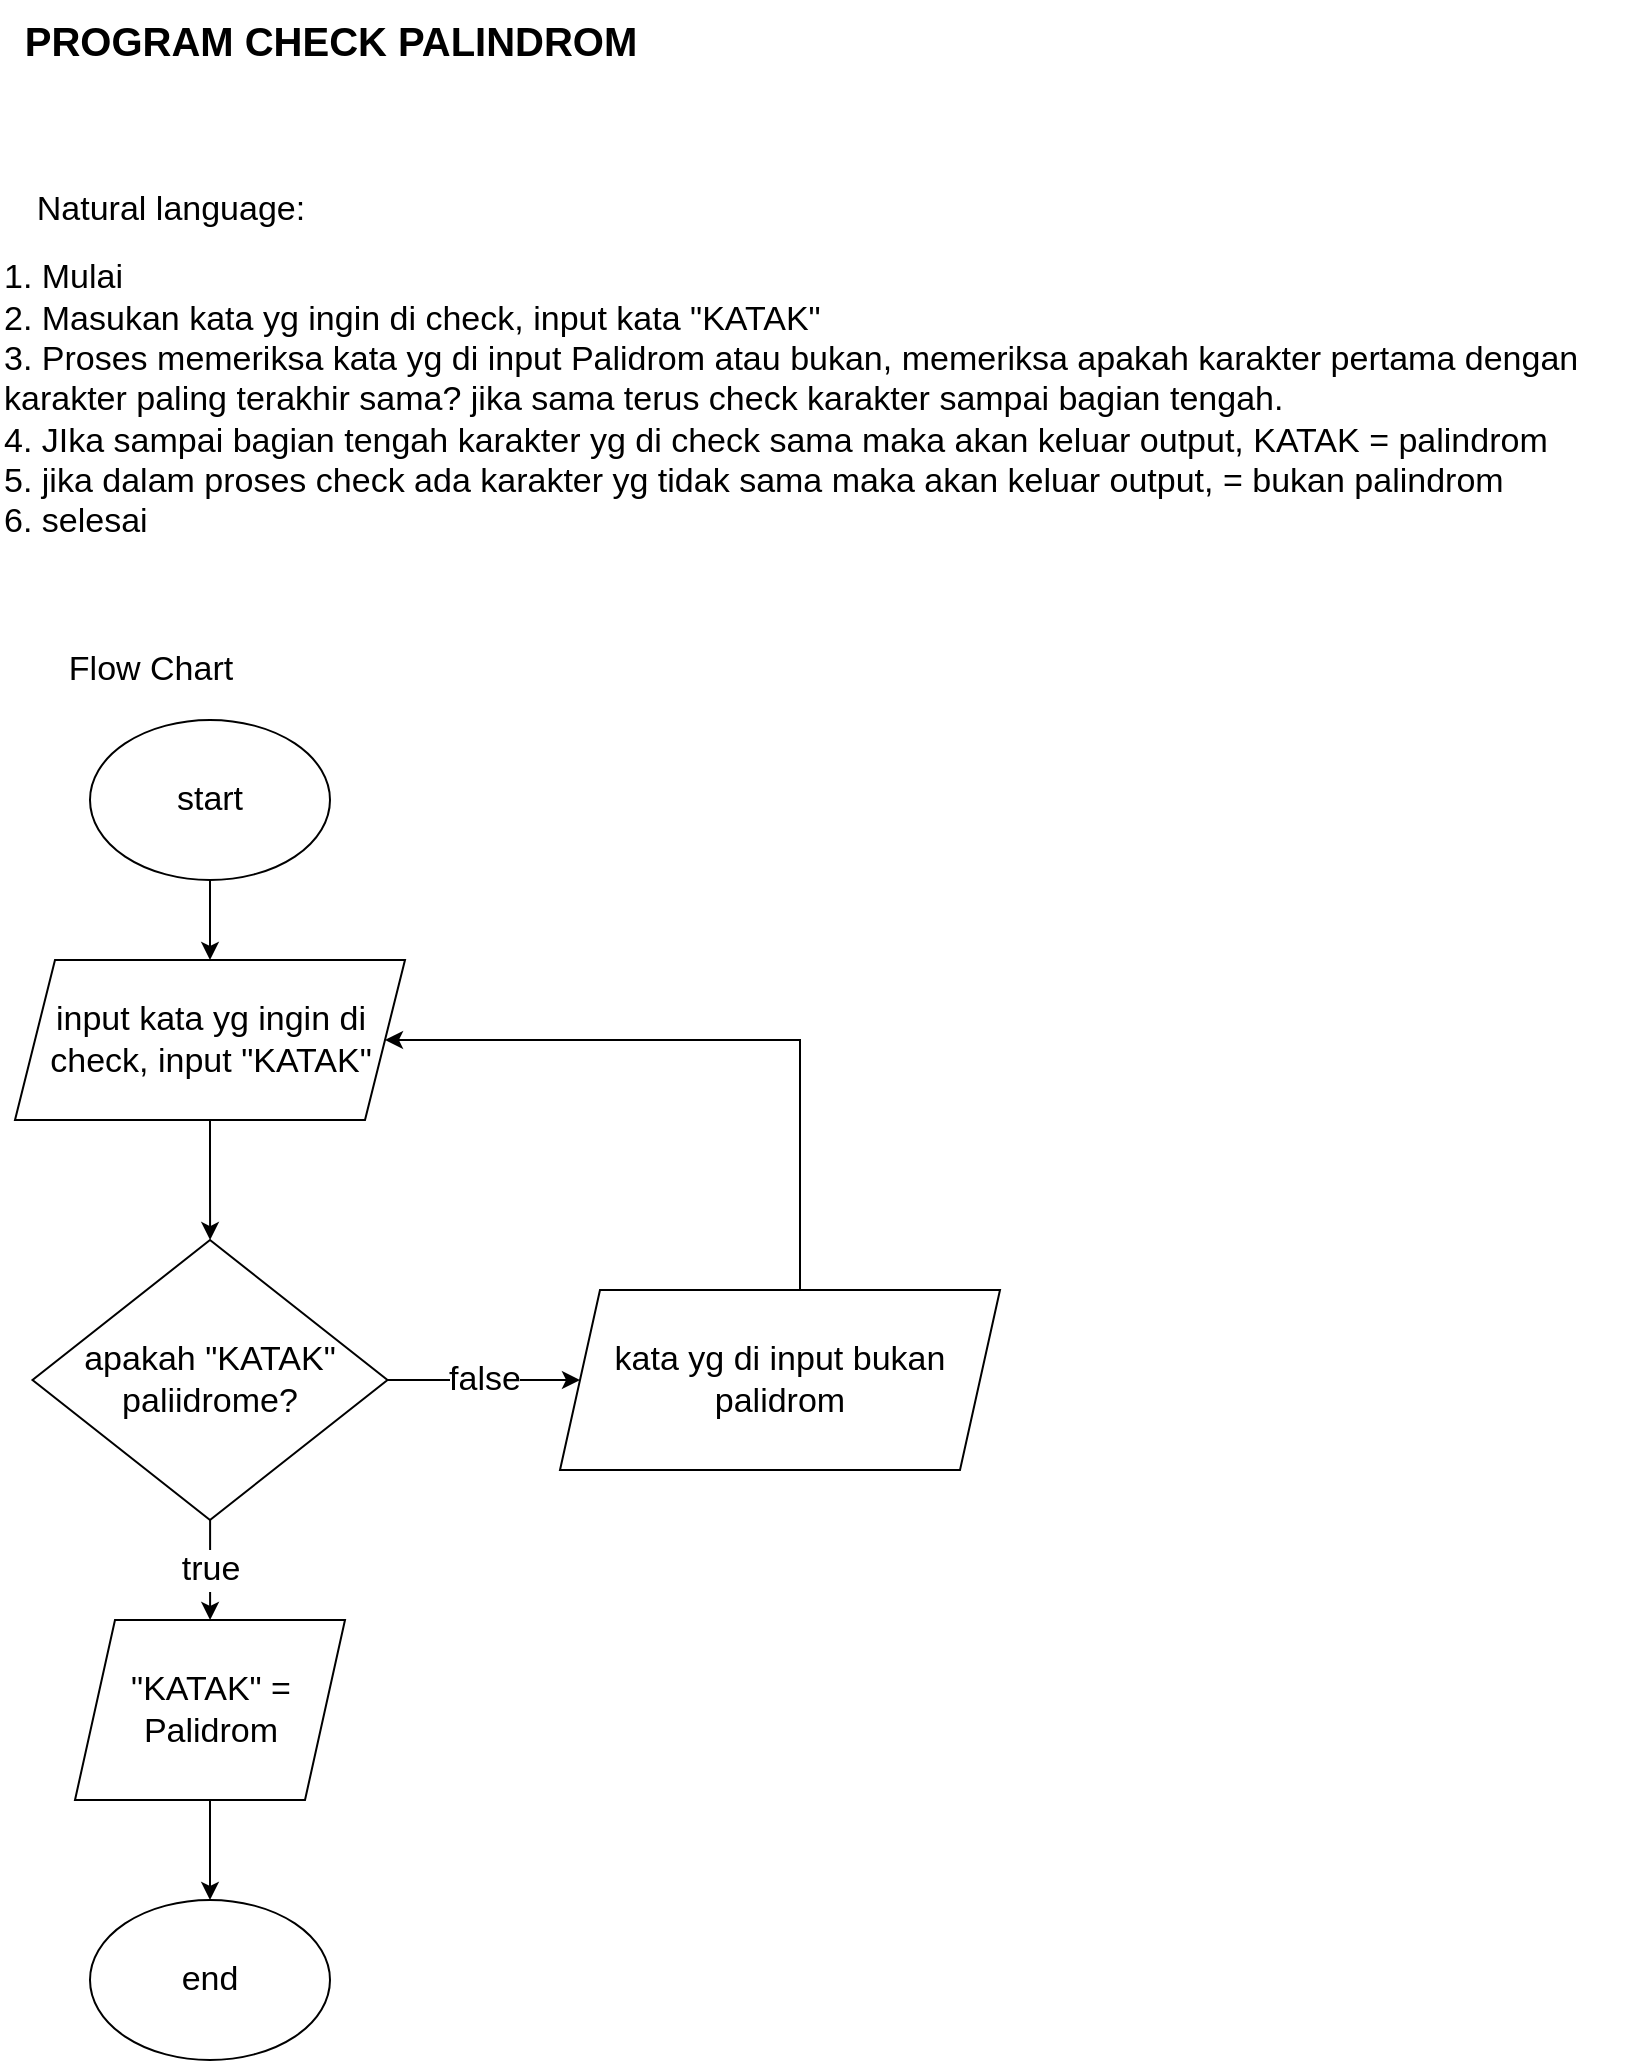 <mxfile version="20.8.20" type="device" pages="2"><diagram name="Palidrome" id="2SX-YfYREHLjzbfhs8k4"><mxGraphModel dx="185" dy="544" grid="1" gridSize="10" guides="1" tooltips="1" connect="1" arrows="1" fold="1" page="1" pageScale="1" pageWidth="850" pageHeight="1100" math="0" shadow="0"><root><mxCell id="0"/><mxCell id="1" parent="0"/><mxCell id="jY681BaCWC3RSToBwHms-1" value="&lt;b&gt;&lt;font style=&quot;font-size: 20px;&quot;&gt;PROGRAM CHECK PALINDROM&lt;/font&gt;&lt;/b&gt;" style="text;html=1;align=center;verticalAlign=middle;resizable=0;points=[];autosize=1;strokeColor=none;fillColor=none;" vertex="1" parent="1"><mxGeometry x="870" width="330" height="40" as="geometry"/></mxCell><mxCell id="jY681BaCWC3RSToBwHms-2" value="Natural language:" style="text;html=1;align=center;verticalAlign=middle;resizable=0;points=[];autosize=1;strokeColor=none;fillColor=none;fontSize=17;" vertex="1" parent="1"><mxGeometry x="875" y="90" width="160" height="30" as="geometry"/></mxCell><mxCell id="jY681BaCWC3RSToBwHms-3" value="1. Mulai&lt;br&gt;&lt;div style=&quot;&quot;&gt;&lt;span style=&quot;background-color: initial;&quot;&gt;2. Masukan kata yg ingin di check, input kata &quot;KATAK&quot;&lt;/span&gt;&lt;/div&gt;&lt;div style=&quot;&quot;&gt;&lt;span style=&quot;background-color: initial;&quot;&gt;3. Proses memeriksa kata yg di input Palidrom atau bukan, memeriksa apakah karakter pertama dengan&amp;nbsp;&lt;/span&gt;&lt;/div&gt;&lt;div style=&quot;&quot;&gt;&lt;span style=&quot;background-color: initial;&quot;&gt;karakter paling terakhir sama? jika sama terus check karakter sampai bagian tengah.&lt;/span&gt;&lt;/div&gt;&lt;div style=&quot;&quot;&gt;&lt;span style=&quot;background-color: initial;&quot;&gt;4. JIka sampai bagian tengah karakter yg di check sama maka akan keluar output, KATAK = palindrom&lt;/span&gt;&lt;/div&gt;&lt;div style=&quot;&quot;&gt;&lt;span style=&quot;background-color: initial;&quot;&gt;5. jika dalam proses check ada karakter yg tidak sama maka akan keluar output, = bukan palindrom&lt;/span&gt;&lt;/div&gt;&lt;div style=&quot;&quot;&gt;&lt;span style=&quot;background-color: initial;&quot;&gt;6. selesai&amp;nbsp;&lt;/span&gt;&lt;/div&gt;" style="text;html=1;align=left;verticalAlign=middle;resizable=0;points=[];autosize=1;strokeColor=none;fillColor=none;fontSize=17;" vertex="1" parent="1"><mxGeometry x="870" y="120" width="820" height="160" as="geometry"/></mxCell><mxCell id="jY681BaCWC3RSToBwHms-4" value="Flow Chart" style="text;html=1;align=center;verticalAlign=middle;resizable=0;points=[];autosize=1;strokeColor=none;fillColor=none;fontSize=17;" vertex="1" parent="1"><mxGeometry x="890" y="320" width="110" height="30" as="geometry"/></mxCell><mxCell id="jY681BaCWC3RSToBwHms-7" value="" style="edgeStyle=orthogonalEdgeStyle;rounded=0;orthogonalLoop=1;jettySize=auto;html=1;fontSize=17;" edge="1" parent="1" source="jY681BaCWC3RSToBwHms-5" target="jY681BaCWC3RSToBwHms-6"><mxGeometry relative="1" as="geometry"/></mxCell><mxCell id="jY681BaCWC3RSToBwHms-5" value="start" style="ellipse;whiteSpace=wrap;html=1;fontSize=17;" vertex="1" parent="1"><mxGeometry x="915" y="360" width="120" height="80" as="geometry"/></mxCell><mxCell id="jY681BaCWC3RSToBwHms-9" value="" style="edgeStyle=orthogonalEdgeStyle;rounded=0;orthogonalLoop=1;jettySize=auto;html=1;fontSize=17;" edge="1" parent="1" source="jY681BaCWC3RSToBwHms-6" target="jY681BaCWC3RSToBwHms-8"><mxGeometry relative="1" as="geometry"/></mxCell><mxCell id="jY681BaCWC3RSToBwHms-6" value="input kata yg ingin di check, input &quot;KATAK&quot;" style="shape=parallelogram;perimeter=parallelogramPerimeter;whiteSpace=wrap;html=1;fixedSize=1;fontSize=17;" vertex="1" parent="1"><mxGeometry x="877.5" y="480" width="195" height="80" as="geometry"/></mxCell><mxCell id="jY681BaCWC3RSToBwHms-11" value="true" style="edgeStyle=orthogonalEdgeStyle;rounded=0;orthogonalLoop=1;jettySize=auto;html=1;fontSize=17;" edge="1" parent="1" source="jY681BaCWC3RSToBwHms-8" target="jY681BaCWC3RSToBwHms-10"><mxGeometry relative="1" as="geometry"><Array as="points"><mxPoint x="975" y="785"/><mxPoint x="975" y="785"/></Array></mxGeometry></mxCell><mxCell id="jY681BaCWC3RSToBwHms-16" value="false" style="edgeStyle=orthogonalEdgeStyle;rounded=0;orthogonalLoop=1;jettySize=auto;html=1;fontSize=17;" edge="1" parent="1" source="jY681BaCWC3RSToBwHms-8" target="jY681BaCWC3RSToBwHms-15"><mxGeometry relative="1" as="geometry"/></mxCell><mxCell id="jY681BaCWC3RSToBwHms-8" value="apakah &quot;KATAK&quot; paliidrome?" style="rhombus;whiteSpace=wrap;html=1;fontSize=17;" vertex="1" parent="1"><mxGeometry x="886.25" y="620" width="177.5" height="140" as="geometry"/></mxCell><mxCell id="jY681BaCWC3RSToBwHms-14" value="" style="edgeStyle=orthogonalEdgeStyle;rounded=0;orthogonalLoop=1;jettySize=auto;html=1;fontSize=17;" edge="1" parent="1" source="jY681BaCWC3RSToBwHms-10" target="jY681BaCWC3RSToBwHms-12"><mxGeometry relative="1" as="geometry"/></mxCell><mxCell id="jY681BaCWC3RSToBwHms-10" value="&quot;KATAK&quot; = Palidrom" style="shape=parallelogram;perimeter=parallelogramPerimeter;whiteSpace=wrap;html=1;fixedSize=1;fontSize=17;" vertex="1" parent="1"><mxGeometry x="907.5" y="810" width="135" height="90" as="geometry"/></mxCell><mxCell id="jY681BaCWC3RSToBwHms-12" value="end" style="ellipse;whiteSpace=wrap;html=1;fontSize=17;" vertex="1" parent="1"><mxGeometry x="915" y="950" width="120" height="80" as="geometry"/></mxCell><mxCell id="jY681BaCWC3RSToBwHms-17" style="edgeStyle=orthogonalEdgeStyle;rounded=0;orthogonalLoop=1;jettySize=auto;html=1;entryX=1;entryY=0.5;entryDx=0;entryDy=0;fontSize=17;" edge="1" parent="1" source="jY681BaCWC3RSToBwHms-15" target="jY681BaCWC3RSToBwHms-6"><mxGeometry relative="1" as="geometry"><Array as="points"><mxPoint x="1270" y="520"/></Array></mxGeometry></mxCell><mxCell id="jY681BaCWC3RSToBwHms-15" value="kata yg di input bukan palidrom" style="shape=parallelogram;perimeter=parallelogramPerimeter;whiteSpace=wrap;html=1;fixedSize=1;fontSize=17;" vertex="1" parent="1"><mxGeometry x="1150" y="645" width="220" height="90" as="geometry"/></mxCell></root></mxGraphModel></diagram><diagram id="6hTMinEd96kcIxXhnMbk" name="Change consonants"><mxGraphModel dx="1257" dy="660" grid="1" gridSize="10" guides="1" tooltips="1" connect="1" arrows="1" fold="1" page="1" pageScale="1" pageWidth="850" pageHeight="1100" math="0" shadow="0"><root><mxCell id="0"/><mxCell id="1" parent="0"/><mxCell id="_8fL5IGMDJwyxdQDap_9-1" value="PROGRAM CHANGE CONSONANTS" style="text;html=1;align=center;verticalAlign=middle;resizable=0;points=[];autosize=1;strokeColor=none;fillColor=none;fontSize=17;fontStyle=1" vertex="1" parent="1"><mxGeometry x="35" y="15" width="320" height="30" as="geometry"/></mxCell><mxCell id="_8fL5IGMDJwyxdQDap_9-2" value="Natural language" style="text;html=1;align=center;verticalAlign=middle;resizable=0;points=[];autosize=1;strokeColor=none;fillColor=none;fontSize=17;" vertex="1" parent="1"><mxGeometry x="50" y="80" width="150" height="30" as="geometry"/></mxCell><mxCell id="_8fL5IGMDJwyxdQDap_9-3" value="1. Mulai&lt;br&gt;2. masukan kata yg ingin di ubah huruf vokalnya&lt;br&gt;3. memilih huruf vokal mana yg ingin di rubah&lt;br&gt;3. replace huruf vokal yg ingin di rubah dengan huruf vokal lainnya&lt;br&gt;4. output kata baru yg telah di ubah huruf vokalnya&lt;br&gt;5. selesai" style="text;html=1;align=left;verticalAlign=middle;resizable=0;points=[];autosize=1;strokeColor=none;fillColor=none;fontSize=17;" vertex="1" parent="1"><mxGeometry x="50" y="110" width="520" height="140" as="geometry"/></mxCell><mxCell id="_8fL5IGMDJwyxdQDap_9-4" value="Flow Chart" style="text;html=1;align=center;verticalAlign=middle;resizable=0;points=[];autosize=1;strokeColor=none;fillColor=none;fontSize=17;" vertex="1" parent="1"><mxGeometry x="60" y="295" width="110" height="30" as="geometry"/></mxCell><mxCell id="_8fL5IGMDJwyxdQDap_9-7" value="" style="edgeStyle=orthogonalEdgeStyle;rounded=0;orthogonalLoop=1;jettySize=auto;html=1;fontSize=17;" edge="1" parent="1" source="_8fL5IGMDJwyxdQDap_9-5" target="_8fL5IGMDJwyxdQDap_9-6"><mxGeometry relative="1" as="geometry"/></mxCell><mxCell id="_8fL5IGMDJwyxdQDap_9-5" value="start" style="ellipse;whiteSpace=wrap;html=1;fontSize=17;" vertex="1" parent="1"><mxGeometry x="65" y="330" width="120" height="80" as="geometry"/></mxCell><mxCell id="s1msPaQBMTk_0j0wFmX2-1" value="" style="edgeStyle=orthogonalEdgeStyle;rounded=0;orthogonalLoop=1;jettySize=auto;html=1;fontSize=17;" edge="1" parent="1" source="_8fL5IGMDJwyxdQDap_9-6" target="_8fL5IGMDJwyxdQDap_9-8"><mxGeometry relative="1" as="geometry"/></mxCell><mxCell id="_8fL5IGMDJwyxdQDap_9-6" value="input kata = &quot;jawa&quot;" style="shape=parallelogram;perimeter=parallelogramPerimeter;whiteSpace=wrap;html=1;fixedSize=1;fontSize=17;" vertex="1" parent="1"><mxGeometry x="57.5" y="450" width="135" height="70" as="geometry"/></mxCell><mxCell id="s1msPaQBMTk_0j0wFmX2-3" value="" style="edgeStyle=orthogonalEdgeStyle;rounded=0;orthogonalLoop=1;jettySize=auto;html=1;fontSize=17;" edge="1" parent="1" source="_8fL5IGMDJwyxdQDap_9-8" target="s1msPaQBMTk_0j0wFmX2-2"><mxGeometry relative="1" as="geometry"/></mxCell><mxCell id="_8fL5IGMDJwyxdQDap_9-8" value="memilih huruf vokal yg ingin diganti, memilih &quot;a&quot;" style="rounded=0;whiteSpace=wrap;html=1;fontSize=17;" vertex="1" parent="1"><mxGeometry x="41.25" y="560" width="167.5" height="80" as="geometry"/></mxCell><mxCell id="s1msPaQBMTk_0j0wFmX2-6" value="" style="edgeStyle=orthogonalEdgeStyle;rounded=0;orthogonalLoop=1;jettySize=auto;html=1;fontSize=17;" edge="1" parent="1" source="s1msPaQBMTk_0j0wFmX2-2" target="s1msPaQBMTk_0j0wFmX2-5"><mxGeometry relative="1" as="geometry"/></mxCell><mxCell id="s1msPaQBMTk_0j0wFmX2-2" value="merubah/replace huruf yg di pilih dengan huruf vokal yg lain, merubah &quot;a&quot; menjadi &quot;u&quot;" style="rounded=0;whiteSpace=wrap;html=1;fontSize=17;" vertex="1" parent="1"><mxGeometry x="37.5" y="670" width="175" height="100" as="geometry"/></mxCell><mxCell id="s1msPaQBMTk_0j0wFmX2-4" value="end" style="ellipse;whiteSpace=wrap;html=1;fontSize=17;" vertex="1" parent="1"><mxGeometry x="65" y="980" width="120" height="80" as="geometry"/></mxCell><mxCell id="s1msPaQBMTk_0j0wFmX2-7" value="" style="edgeStyle=orthogonalEdgeStyle;rounded=0;orthogonalLoop=1;jettySize=auto;html=1;fontSize=17;" edge="1" parent="1" source="s1msPaQBMTk_0j0wFmX2-5" target="s1msPaQBMTk_0j0wFmX2-4"><mxGeometry relative="1" as="geometry"/></mxCell><mxCell id="s1msPaQBMTk_0j0wFmX2-5" value="output kata yg sudah di ganti huruf vokalnya, &quot;juwu&quot;" style="shape=parallelogram;perimeter=parallelogramPerimeter;whiteSpace=wrap;html=1;fixedSize=1;fontSize=17;" vertex="1" parent="1"><mxGeometry x="22.5" y="830" width="205" height="110" as="geometry"/></mxCell></root></mxGraphModel></diagram></mxfile>